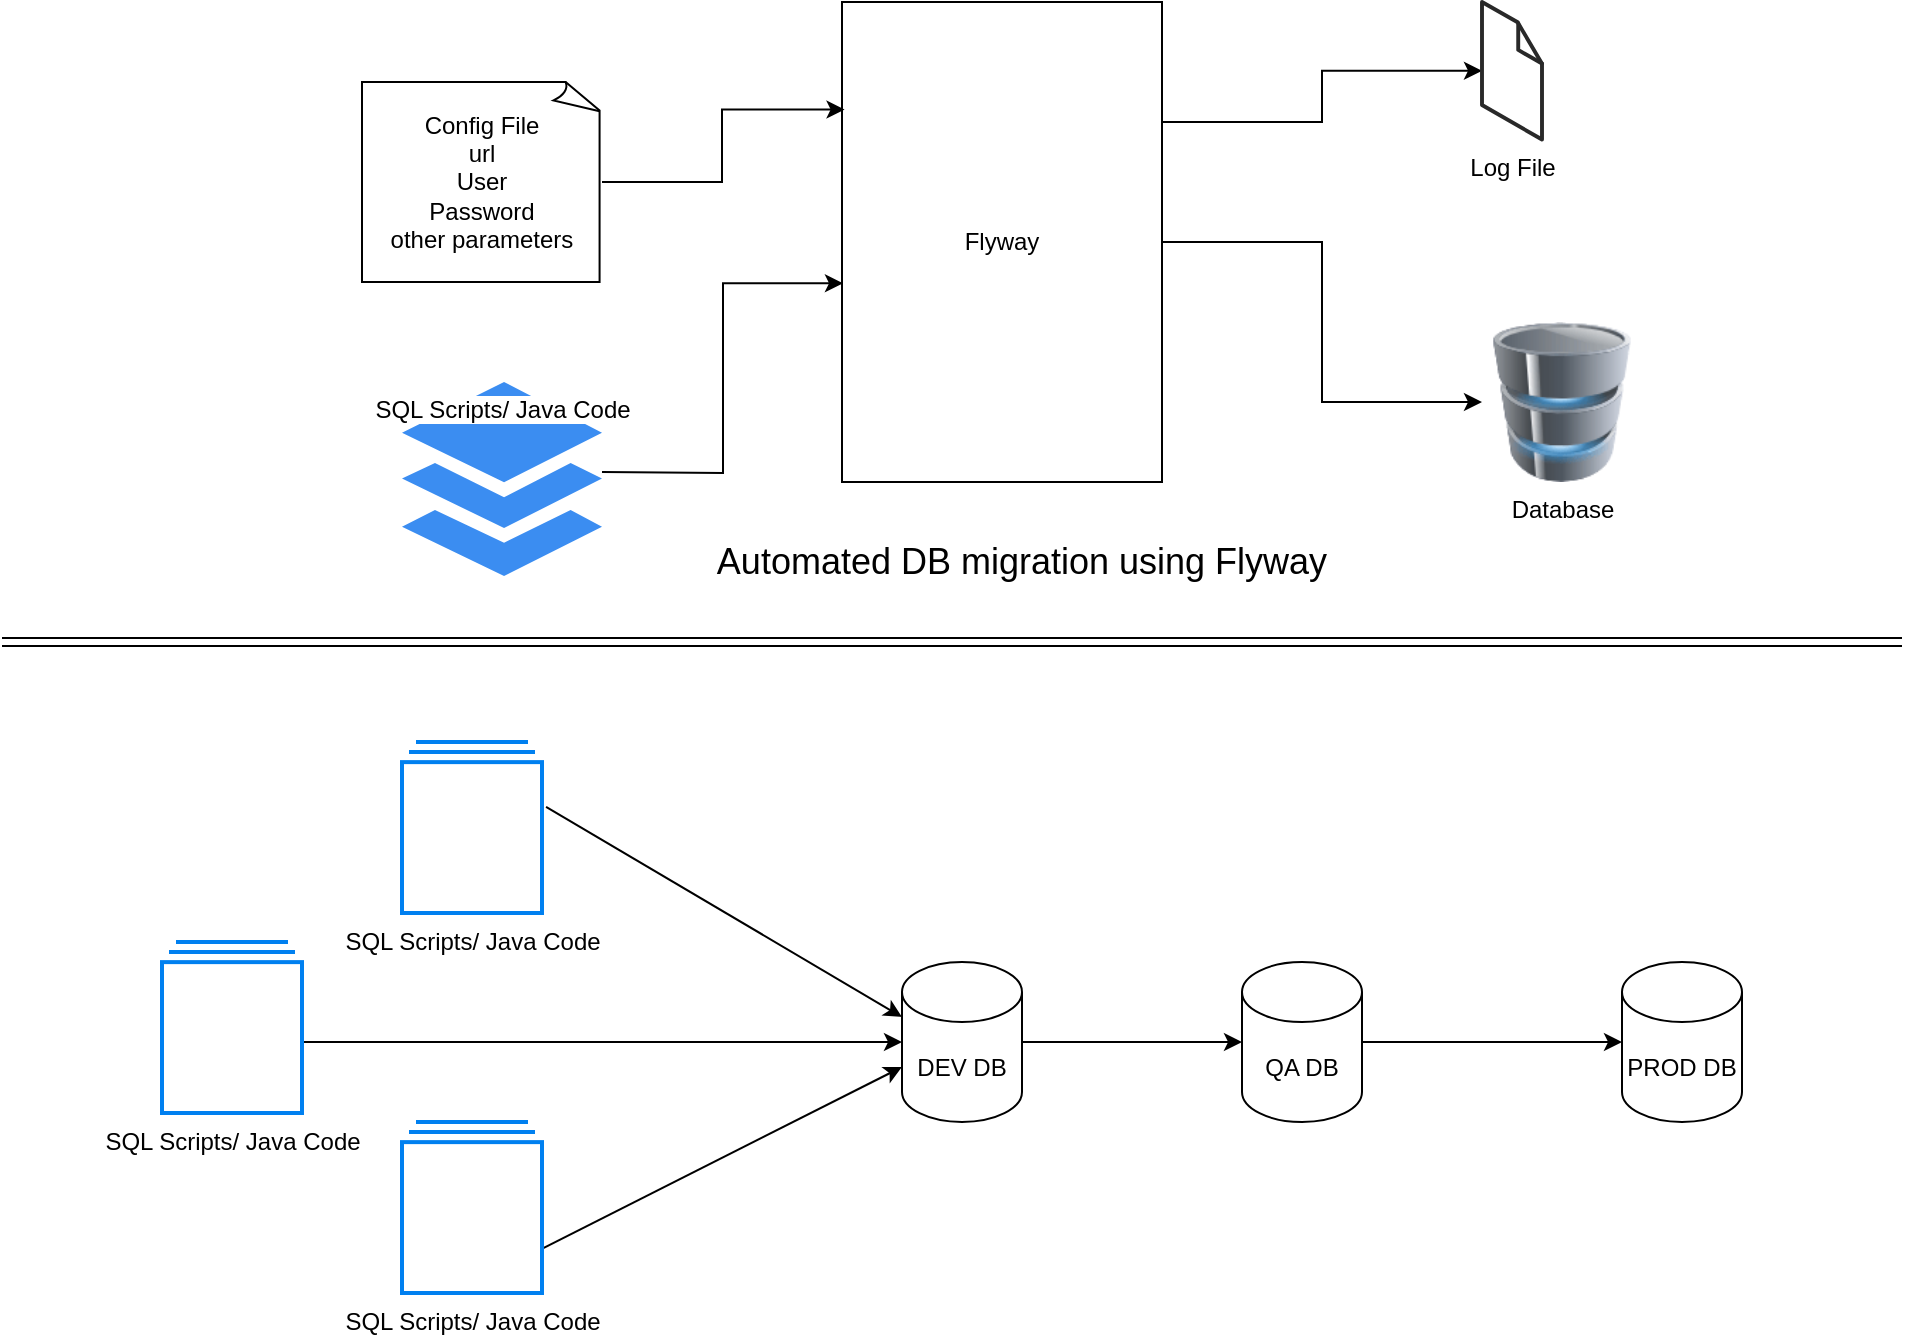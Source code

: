 <mxfile version="16.5.1" type="device"><diagram id="xR58M80JRJ3045vCcTyI" name="Page-1"><mxGraphModel dx="1888" dy="641" grid="1" gridSize="10" guides="1" tooltips="1" connect="1" arrows="1" fold="1" page="1" pageScale="1" pageWidth="850" pageHeight="1100" math="0" shadow="0"><root><mxCell id="0"/><mxCell id="1" parent="0"/><mxCell id="alnoVYJHr3PP806x7rDp-8" style="edgeStyle=orthogonalEdgeStyle;rounded=0;orthogonalLoop=1;jettySize=auto;html=1;exitX=1;exitY=0.5;exitDx=0;exitDy=0;" edge="1" parent="1" source="alnoVYJHr3PP806x7rDp-2" target="alnoVYJHr3PP806x7rDp-3"><mxGeometry relative="1" as="geometry"/></mxCell><mxCell id="alnoVYJHr3PP806x7rDp-11" style="edgeStyle=orthogonalEdgeStyle;rounded=0;orthogonalLoop=1;jettySize=auto;html=1;exitX=1;exitY=0.25;exitDx=0;exitDy=0;" edge="1" parent="1" source="alnoVYJHr3PP806x7rDp-2" target="alnoVYJHr3PP806x7rDp-10"><mxGeometry relative="1" as="geometry"/></mxCell><mxCell id="alnoVYJHr3PP806x7rDp-2" value="Flyway" style="rounded=0;whiteSpace=wrap;html=1;" vertex="1" parent="1"><mxGeometry x="320" y="80" width="160" height="240" as="geometry"/></mxCell><mxCell id="alnoVYJHr3PP806x7rDp-3" value="Database" style="image;html=1;image=img/lib/clip_art/computers/Database_128x128.png" vertex="1" parent="1"><mxGeometry x="640" y="240" width="80" height="80" as="geometry"/></mxCell><mxCell id="alnoVYJHr3PP806x7rDp-6" style="edgeStyle=orthogonalEdgeStyle;rounded=0;orthogonalLoop=1;jettySize=auto;html=1;exitX=1;exitY=0.5;exitDx=0;exitDy=0;exitPerimeter=0;entryX=0.008;entryY=0.224;entryDx=0;entryDy=0;entryPerimeter=0;" edge="1" parent="1" source="alnoVYJHr3PP806x7rDp-4" target="alnoVYJHr3PP806x7rDp-2"><mxGeometry relative="1" as="geometry"/></mxCell><mxCell id="alnoVYJHr3PP806x7rDp-4" value="Config File&lt;br&gt;url&lt;br&gt;User&lt;br&gt;Password&lt;br&gt;other parameters" style="whiteSpace=wrap;html=1;shape=mxgraph.basic.document" vertex="1" parent="1"><mxGeometry x="80" y="120" width="120" height="100" as="geometry"/></mxCell><mxCell id="alnoVYJHr3PP806x7rDp-7" style="edgeStyle=orthogonalEdgeStyle;rounded=0;orthogonalLoop=1;jettySize=auto;html=1;exitX=1;exitY=0.5;exitDx=0;exitDy=0;exitPerimeter=0;entryX=0.003;entryY=0.586;entryDx=0;entryDy=0;entryPerimeter=0;" edge="1" parent="1" target="alnoVYJHr3PP806x7rDp-2"><mxGeometry relative="1" as="geometry"><mxPoint x="200" y="315" as="sourcePoint"/></mxGeometry></mxCell><mxCell id="alnoVYJHr3PP806x7rDp-10" value="Log File" style="verticalLabelPosition=bottom;html=1;verticalAlign=top;strokeWidth=1;align=center;outlineConnect=0;dashed=0;outlineConnect=0;shape=mxgraph.aws3d.file;aspect=fixed;strokeColor=#292929;" vertex="1" parent="1"><mxGeometry x="640" y="80" width="30" height="68.77" as="geometry"/></mxCell><mxCell id="alnoVYJHr3PP806x7rDp-12" value="&lt;span style=&quot;background-color: rgb(255 , 255 , 255)&quot;&gt;SQL Scripts/ Java Code&lt;/span&gt;" style="sketch=0;html=1;aspect=fixed;strokeColor=none;shadow=0;align=center;verticalAlign=top;fillColor=#3B8DF1;shape=mxgraph.gcp2.files" vertex="1" parent="1"><mxGeometry x="100" y="270" width="100" height="97" as="geometry"/></mxCell><mxCell id="alnoVYJHr3PP806x7rDp-21" style="edgeStyle=orthogonalEdgeStyle;rounded=0;orthogonalLoop=1;jettySize=auto;html=1;exitX=1;exitY=0.5;exitDx=0;exitDy=0;exitPerimeter=0;entryX=0;entryY=0.5;entryDx=0;entryDy=0;entryPerimeter=0;" edge="1" parent="1" source="alnoVYJHr3PP806x7rDp-13" target="alnoVYJHr3PP806x7rDp-15"><mxGeometry relative="1" as="geometry"/></mxCell><mxCell id="alnoVYJHr3PP806x7rDp-13" value="QA DB" style="shape=cylinder3;whiteSpace=wrap;html=1;boundedLbl=1;backgroundOutline=1;size=15;" vertex="1" parent="1"><mxGeometry x="520" y="560" width="60" height="80" as="geometry"/></mxCell><mxCell id="alnoVYJHr3PP806x7rDp-20" style="edgeStyle=orthogonalEdgeStyle;rounded=0;orthogonalLoop=1;jettySize=auto;html=1;exitX=1;exitY=0.5;exitDx=0;exitDy=0;exitPerimeter=0;entryX=0;entryY=0.5;entryDx=0;entryDy=0;entryPerimeter=0;" edge="1" parent="1" source="alnoVYJHr3PP806x7rDp-14" target="alnoVYJHr3PP806x7rDp-13"><mxGeometry relative="1" as="geometry"/></mxCell><mxCell id="alnoVYJHr3PP806x7rDp-27" style="edgeStyle=none;rounded=0;orthogonalLoop=1;jettySize=auto;html=1;exitX=1.029;exitY=0.379;exitDx=0;exitDy=0;exitPerimeter=0;entryX=0;entryY=0;entryDx=0;entryDy=27.5;entryPerimeter=0;" edge="1" parent="1" source="alnoVYJHr3PP806x7rDp-17" target="alnoVYJHr3PP806x7rDp-14"><mxGeometry relative="1" as="geometry"/></mxCell><mxCell id="alnoVYJHr3PP806x7rDp-28" style="edgeStyle=none;rounded=0;orthogonalLoop=1;jettySize=auto;html=1;exitX=1.006;exitY=0.585;exitDx=0;exitDy=0;exitPerimeter=0;entryX=0;entryY=0.5;entryDx=0;entryDy=0;entryPerimeter=0;" edge="1" parent="1" source="alnoVYJHr3PP806x7rDp-24" target="alnoVYJHr3PP806x7rDp-14"><mxGeometry relative="1" as="geometry"/></mxCell><mxCell id="alnoVYJHr3PP806x7rDp-29" style="edgeStyle=none;rounded=0;orthogonalLoop=1;jettySize=auto;html=1;exitX=1.006;exitY=0.739;exitDx=0;exitDy=0;exitPerimeter=0;entryX=0;entryY=0;entryDx=0;entryDy=52.5;entryPerimeter=0;" edge="1" parent="1" source="alnoVYJHr3PP806x7rDp-25" target="alnoVYJHr3PP806x7rDp-14"><mxGeometry relative="1" as="geometry"/></mxCell><mxCell id="alnoVYJHr3PP806x7rDp-14" value="DEV DB" style="shape=cylinder3;whiteSpace=wrap;html=1;boundedLbl=1;backgroundOutline=1;size=15;" vertex="1" parent="1"><mxGeometry x="350" y="560" width="60" height="80" as="geometry"/></mxCell><mxCell id="alnoVYJHr3PP806x7rDp-15" value="PROD DB" style="shape=cylinder3;whiteSpace=wrap;html=1;boundedLbl=1;backgroundOutline=1;size=15;" vertex="1" parent="1"><mxGeometry x="710" y="560" width="60" height="80" as="geometry"/></mxCell><mxCell id="alnoVYJHr3PP806x7rDp-17" value="SQL Scripts/ Java Code" style="html=1;verticalLabelPosition=bottom;align=center;labelBackgroundColor=#ffffff;verticalAlign=top;strokeWidth=2;strokeColor=#0080F0;shadow=0;dashed=0;shape=mxgraph.ios7.icons.folders;" vertex="1" parent="1"><mxGeometry x="100" y="450" width="70" height="85.5" as="geometry"/></mxCell><mxCell id="alnoVYJHr3PP806x7rDp-24" value="SQL Scripts/ Java Code" style="html=1;verticalLabelPosition=bottom;align=center;labelBackgroundColor=#ffffff;verticalAlign=top;strokeWidth=2;strokeColor=#0080F0;shadow=0;dashed=0;shape=mxgraph.ios7.icons.folders;" vertex="1" parent="1"><mxGeometry x="-20" y="550" width="70" height="85.5" as="geometry"/></mxCell><mxCell id="alnoVYJHr3PP806x7rDp-25" value="SQL Scripts/ Java Code" style="html=1;verticalLabelPosition=bottom;align=center;labelBackgroundColor=#ffffff;verticalAlign=top;strokeWidth=2;strokeColor=#0080F0;shadow=0;dashed=0;shape=mxgraph.ios7.icons.folders;" vertex="1" parent="1"><mxGeometry x="100" y="640" width="70" height="85.5" as="geometry"/></mxCell><mxCell id="alnoVYJHr3PP806x7rDp-26" value="" style="shape=link;html=1;rounded=0;" edge="1" parent="1"><mxGeometry width="100" relative="1" as="geometry"><mxPoint x="-100" y="400" as="sourcePoint"/><mxPoint x="850" y="400" as="targetPoint"/></mxGeometry></mxCell><mxCell id="alnoVYJHr3PP806x7rDp-30" value="&lt;font style=&quot;font-size: 18px&quot;&gt;Automated DB migration using Flyway&lt;/font&gt;" style="text;html=1;strokeColor=none;fillColor=none;align=center;verticalAlign=middle;whiteSpace=wrap;rounded=0;" vertex="1" parent="1"><mxGeometry x="180" y="340" width="460" height="40" as="geometry"/></mxCell></root></mxGraphModel></diagram></mxfile>
